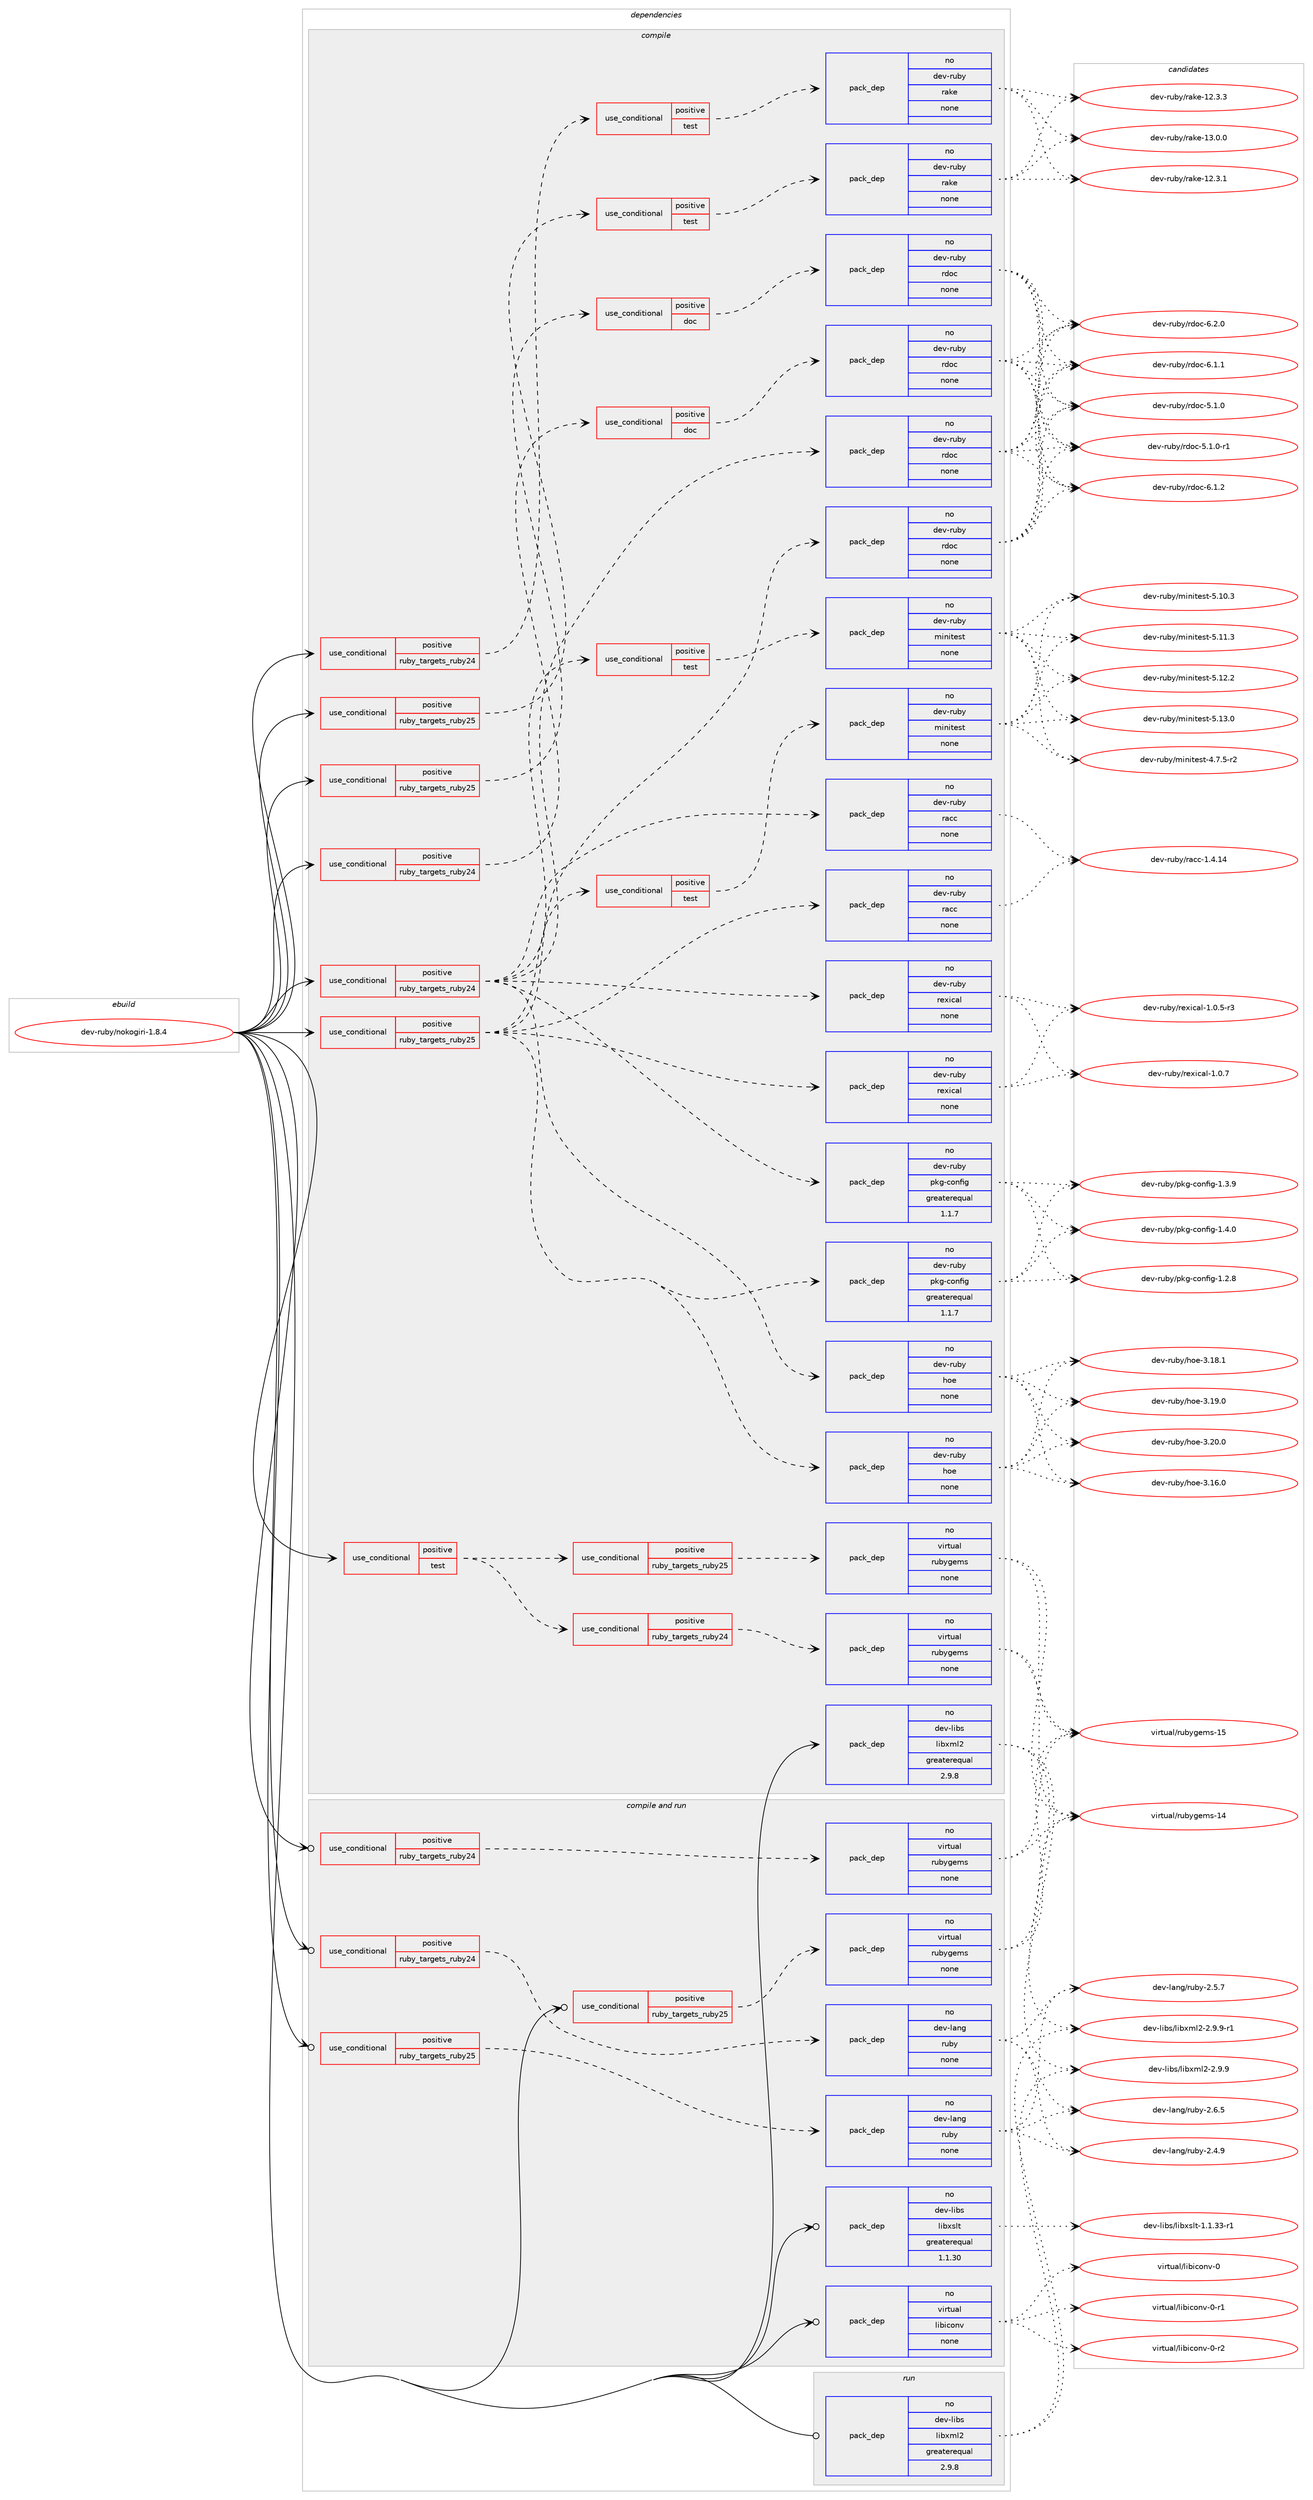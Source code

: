 digraph prolog {

# *************
# Graph options
# *************

newrank=true;
concentrate=true;
compound=true;
graph [rankdir=LR,fontname=Helvetica,fontsize=10,ranksep=1.5];#, ranksep=2.5, nodesep=0.2];
edge  [arrowhead=vee];
node  [fontname=Helvetica,fontsize=10];

# **********
# The ebuild
# **********

subgraph cluster_leftcol {
color=gray;
rank=same;
label=<<i>ebuild</i>>;
id [label="dev-ruby/nokogiri-1.8.4", color=red, width=4, href="../dev-ruby/nokogiri-1.8.4.svg"];
}

# ****************
# The dependencies
# ****************

subgraph cluster_midcol {
color=gray;
label=<<i>dependencies</i>>;
subgraph cluster_compile {
fillcolor="#eeeeee";
style=filled;
label=<<i>compile</i>>;
subgraph cond169351 {
dependency698544 [label=<<TABLE BORDER="0" CELLBORDER="1" CELLSPACING="0" CELLPADDING="4"><TR><TD ROWSPAN="3" CELLPADDING="10">use_conditional</TD></TR><TR><TD>positive</TD></TR><TR><TD>ruby_targets_ruby24</TD></TR></TABLE>>, shape=none, color=red];
subgraph cond169352 {
dependency698545 [label=<<TABLE BORDER="0" CELLBORDER="1" CELLSPACING="0" CELLPADDING="4"><TR><TD ROWSPAN="3" CELLPADDING="10">use_conditional</TD></TR><TR><TD>positive</TD></TR><TR><TD>doc</TD></TR></TABLE>>, shape=none, color=red];
subgraph pack517172 {
dependency698546 [label=<<TABLE BORDER="0" CELLBORDER="1" CELLSPACING="0" CELLPADDING="4" WIDTH="220"><TR><TD ROWSPAN="6" CELLPADDING="30">pack_dep</TD></TR><TR><TD WIDTH="110">no</TD></TR><TR><TD>dev-ruby</TD></TR><TR><TD>rdoc</TD></TR><TR><TD>none</TD></TR><TR><TD></TD></TR></TABLE>>, shape=none, color=blue];
}
dependency698545:e -> dependency698546:w [weight=20,style="dashed",arrowhead="vee"];
}
dependency698544:e -> dependency698545:w [weight=20,style="dashed",arrowhead="vee"];
}
id:e -> dependency698544:w [weight=20,style="solid",arrowhead="vee"];
subgraph cond169353 {
dependency698547 [label=<<TABLE BORDER="0" CELLBORDER="1" CELLSPACING="0" CELLPADDING="4"><TR><TD ROWSPAN="3" CELLPADDING="10">use_conditional</TD></TR><TR><TD>positive</TD></TR><TR><TD>ruby_targets_ruby24</TD></TR></TABLE>>, shape=none, color=red];
subgraph cond169354 {
dependency698548 [label=<<TABLE BORDER="0" CELLBORDER="1" CELLSPACING="0" CELLPADDING="4"><TR><TD ROWSPAN="3" CELLPADDING="10">use_conditional</TD></TR><TR><TD>positive</TD></TR><TR><TD>test</TD></TR></TABLE>>, shape=none, color=red];
subgraph pack517173 {
dependency698549 [label=<<TABLE BORDER="0" CELLBORDER="1" CELLSPACING="0" CELLPADDING="4" WIDTH="220"><TR><TD ROWSPAN="6" CELLPADDING="30">pack_dep</TD></TR><TR><TD WIDTH="110">no</TD></TR><TR><TD>dev-ruby</TD></TR><TR><TD>rake</TD></TR><TR><TD>none</TD></TR><TR><TD></TD></TR></TABLE>>, shape=none, color=blue];
}
dependency698548:e -> dependency698549:w [weight=20,style="dashed",arrowhead="vee"];
}
dependency698547:e -> dependency698548:w [weight=20,style="dashed",arrowhead="vee"];
}
id:e -> dependency698547:w [weight=20,style="solid",arrowhead="vee"];
subgraph cond169355 {
dependency698550 [label=<<TABLE BORDER="0" CELLBORDER="1" CELLSPACING="0" CELLPADDING="4"><TR><TD ROWSPAN="3" CELLPADDING="10">use_conditional</TD></TR><TR><TD>positive</TD></TR><TR><TD>ruby_targets_ruby24</TD></TR></TABLE>>, shape=none, color=red];
subgraph pack517174 {
dependency698551 [label=<<TABLE BORDER="0" CELLBORDER="1" CELLSPACING="0" CELLPADDING="4" WIDTH="220"><TR><TD ROWSPAN="6" CELLPADDING="30">pack_dep</TD></TR><TR><TD WIDTH="110">no</TD></TR><TR><TD>dev-ruby</TD></TR><TR><TD>hoe</TD></TR><TR><TD>none</TD></TR><TR><TD></TD></TR></TABLE>>, shape=none, color=blue];
}
dependency698550:e -> dependency698551:w [weight=20,style="dashed",arrowhead="vee"];
subgraph pack517175 {
dependency698552 [label=<<TABLE BORDER="0" CELLBORDER="1" CELLSPACING="0" CELLPADDING="4" WIDTH="220"><TR><TD ROWSPAN="6" CELLPADDING="30">pack_dep</TD></TR><TR><TD WIDTH="110">no</TD></TR><TR><TD>dev-ruby</TD></TR><TR><TD>pkg-config</TD></TR><TR><TD>greaterequal</TD></TR><TR><TD>1.1.7</TD></TR></TABLE>>, shape=none, color=blue];
}
dependency698550:e -> dependency698552:w [weight=20,style="dashed",arrowhead="vee"];
subgraph pack517176 {
dependency698553 [label=<<TABLE BORDER="0" CELLBORDER="1" CELLSPACING="0" CELLPADDING="4" WIDTH="220"><TR><TD ROWSPAN="6" CELLPADDING="30">pack_dep</TD></TR><TR><TD WIDTH="110">no</TD></TR><TR><TD>dev-ruby</TD></TR><TR><TD>rexical</TD></TR><TR><TD>none</TD></TR><TR><TD></TD></TR></TABLE>>, shape=none, color=blue];
}
dependency698550:e -> dependency698553:w [weight=20,style="dashed",arrowhead="vee"];
subgraph pack517177 {
dependency698554 [label=<<TABLE BORDER="0" CELLBORDER="1" CELLSPACING="0" CELLPADDING="4" WIDTH="220"><TR><TD ROWSPAN="6" CELLPADDING="30">pack_dep</TD></TR><TR><TD WIDTH="110">no</TD></TR><TR><TD>dev-ruby</TD></TR><TR><TD>rdoc</TD></TR><TR><TD>none</TD></TR><TR><TD></TD></TR></TABLE>>, shape=none, color=blue];
}
dependency698550:e -> dependency698554:w [weight=20,style="dashed",arrowhead="vee"];
subgraph pack517178 {
dependency698555 [label=<<TABLE BORDER="0" CELLBORDER="1" CELLSPACING="0" CELLPADDING="4" WIDTH="220"><TR><TD ROWSPAN="6" CELLPADDING="30">pack_dep</TD></TR><TR><TD WIDTH="110">no</TD></TR><TR><TD>dev-ruby</TD></TR><TR><TD>racc</TD></TR><TR><TD>none</TD></TR><TR><TD></TD></TR></TABLE>>, shape=none, color=blue];
}
dependency698550:e -> dependency698555:w [weight=20,style="dashed",arrowhead="vee"];
subgraph cond169356 {
dependency698556 [label=<<TABLE BORDER="0" CELLBORDER="1" CELLSPACING="0" CELLPADDING="4"><TR><TD ROWSPAN="3" CELLPADDING="10">use_conditional</TD></TR><TR><TD>positive</TD></TR><TR><TD>test</TD></TR></TABLE>>, shape=none, color=red];
subgraph pack517179 {
dependency698557 [label=<<TABLE BORDER="0" CELLBORDER="1" CELLSPACING="0" CELLPADDING="4" WIDTH="220"><TR><TD ROWSPAN="6" CELLPADDING="30">pack_dep</TD></TR><TR><TD WIDTH="110">no</TD></TR><TR><TD>dev-ruby</TD></TR><TR><TD>minitest</TD></TR><TR><TD>none</TD></TR><TR><TD></TD></TR></TABLE>>, shape=none, color=blue];
}
dependency698556:e -> dependency698557:w [weight=20,style="dashed",arrowhead="vee"];
}
dependency698550:e -> dependency698556:w [weight=20,style="dashed",arrowhead="vee"];
}
id:e -> dependency698550:w [weight=20,style="solid",arrowhead="vee"];
subgraph cond169357 {
dependency698558 [label=<<TABLE BORDER="0" CELLBORDER="1" CELLSPACING="0" CELLPADDING="4"><TR><TD ROWSPAN="3" CELLPADDING="10">use_conditional</TD></TR><TR><TD>positive</TD></TR><TR><TD>ruby_targets_ruby25</TD></TR></TABLE>>, shape=none, color=red];
subgraph cond169358 {
dependency698559 [label=<<TABLE BORDER="0" CELLBORDER="1" CELLSPACING="0" CELLPADDING="4"><TR><TD ROWSPAN="3" CELLPADDING="10">use_conditional</TD></TR><TR><TD>positive</TD></TR><TR><TD>doc</TD></TR></TABLE>>, shape=none, color=red];
subgraph pack517180 {
dependency698560 [label=<<TABLE BORDER="0" CELLBORDER="1" CELLSPACING="0" CELLPADDING="4" WIDTH="220"><TR><TD ROWSPAN="6" CELLPADDING="30">pack_dep</TD></TR><TR><TD WIDTH="110">no</TD></TR><TR><TD>dev-ruby</TD></TR><TR><TD>rdoc</TD></TR><TR><TD>none</TD></TR><TR><TD></TD></TR></TABLE>>, shape=none, color=blue];
}
dependency698559:e -> dependency698560:w [weight=20,style="dashed",arrowhead="vee"];
}
dependency698558:e -> dependency698559:w [weight=20,style="dashed",arrowhead="vee"];
}
id:e -> dependency698558:w [weight=20,style="solid",arrowhead="vee"];
subgraph cond169359 {
dependency698561 [label=<<TABLE BORDER="0" CELLBORDER="1" CELLSPACING="0" CELLPADDING="4"><TR><TD ROWSPAN="3" CELLPADDING="10">use_conditional</TD></TR><TR><TD>positive</TD></TR><TR><TD>ruby_targets_ruby25</TD></TR></TABLE>>, shape=none, color=red];
subgraph cond169360 {
dependency698562 [label=<<TABLE BORDER="0" CELLBORDER="1" CELLSPACING="0" CELLPADDING="4"><TR><TD ROWSPAN="3" CELLPADDING="10">use_conditional</TD></TR><TR><TD>positive</TD></TR><TR><TD>test</TD></TR></TABLE>>, shape=none, color=red];
subgraph pack517181 {
dependency698563 [label=<<TABLE BORDER="0" CELLBORDER="1" CELLSPACING="0" CELLPADDING="4" WIDTH="220"><TR><TD ROWSPAN="6" CELLPADDING="30">pack_dep</TD></TR><TR><TD WIDTH="110">no</TD></TR><TR><TD>dev-ruby</TD></TR><TR><TD>rake</TD></TR><TR><TD>none</TD></TR><TR><TD></TD></TR></TABLE>>, shape=none, color=blue];
}
dependency698562:e -> dependency698563:w [weight=20,style="dashed",arrowhead="vee"];
}
dependency698561:e -> dependency698562:w [weight=20,style="dashed",arrowhead="vee"];
}
id:e -> dependency698561:w [weight=20,style="solid",arrowhead="vee"];
subgraph cond169361 {
dependency698564 [label=<<TABLE BORDER="0" CELLBORDER="1" CELLSPACING="0" CELLPADDING="4"><TR><TD ROWSPAN="3" CELLPADDING="10">use_conditional</TD></TR><TR><TD>positive</TD></TR><TR><TD>ruby_targets_ruby25</TD></TR></TABLE>>, shape=none, color=red];
subgraph pack517182 {
dependency698565 [label=<<TABLE BORDER="0" CELLBORDER="1" CELLSPACING="0" CELLPADDING="4" WIDTH="220"><TR><TD ROWSPAN="6" CELLPADDING="30">pack_dep</TD></TR><TR><TD WIDTH="110">no</TD></TR><TR><TD>dev-ruby</TD></TR><TR><TD>hoe</TD></TR><TR><TD>none</TD></TR><TR><TD></TD></TR></TABLE>>, shape=none, color=blue];
}
dependency698564:e -> dependency698565:w [weight=20,style="dashed",arrowhead="vee"];
subgraph pack517183 {
dependency698566 [label=<<TABLE BORDER="0" CELLBORDER="1" CELLSPACING="0" CELLPADDING="4" WIDTH="220"><TR><TD ROWSPAN="6" CELLPADDING="30">pack_dep</TD></TR><TR><TD WIDTH="110">no</TD></TR><TR><TD>dev-ruby</TD></TR><TR><TD>pkg-config</TD></TR><TR><TD>greaterequal</TD></TR><TR><TD>1.1.7</TD></TR></TABLE>>, shape=none, color=blue];
}
dependency698564:e -> dependency698566:w [weight=20,style="dashed",arrowhead="vee"];
subgraph pack517184 {
dependency698567 [label=<<TABLE BORDER="0" CELLBORDER="1" CELLSPACING="0" CELLPADDING="4" WIDTH="220"><TR><TD ROWSPAN="6" CELLPADDING="30">pack_dep</TD></TR><TR><TD WIDTH="110">no</TD></TR><TR><TD>dev-ruby</TD></TR><TR><TD>rexical</TD></TR><TR><TD>none</TD></TR><TR><TD></TD></TR></TABLE>>, shape=none, color=blue];
}
dependency698564:e -> dependency698567:w [weight=20,style="dashed",arrowhead="vee"];
subgraph pack517185 {
dependency698568 [label=<<TABLE BORDER="0" CELLBORDER="1" CELLSPACING="0" CELLPADDING="4" WIDTH="220"><TR><TD ROWSPAN="6" CELLPADDING="30">pack_dep</TD></TR><TR><TD WIDTH="110">no</TD></TR><TR><TD>dev-ruby</TD></TR><TR><TD>rdoc</TD></TR><TR><TD>none</TD></TR><TR><TD></TD></TR></TABLE>>, shape=none, color=blue];
}
dependency698564:e -> dependency698568:w [weight=20,style="dashed",arrowhead="vee"];
subgraph pack517186 {
dependency698569 [label=<<TABLE BORDER="0" CELLBORDER="1" CELLSPACING="0" CELLPADDING="4" WIDTH="220"><TR><TD ROWSPAN="6" CELLPADDING="30">pack_dep</TD></TR><TR><TD WIDTH="110">no</TD></TR><TR><TD>dev-ruby</TD></TR><TR><TD>racc</TD></TR><TR><TD>none</TD></TR><TR><TD></TD></TR></TABLE>>, shape=none, color=blue];
}
dependency698564:e -> dependency698569:w [weight=20,style="dashed",arrowhead="vee"];
subgraph cond169362 {
dependency698570 [label=<<TABLE BORDER="0" CELLBORDER="1" CELLSPACING="0" CELLPADDING="4"><TR><TD ROWSPAN="3" CELLPADDING="10">use_conditional</TD></TR><TR><TD>positive</TD></TR><TR><TD>test</TD></TR></TABLE>>, shape=none, color=red];
subgraph pack517187 {
dependency698571 [label=<<TABLE BORDER="0" CELLBORDER="1" CELLSPACING="0" CELLPADDING="4" WIDTH="220"><TR><TD ROWSPAN="6" CELLPADDING="30">pack_dep</TD></TR><TR><TD WIDTH="110">no</TD></TR><TR><TD>dev-ruby</TD></TR><TR><TD>minitest</TD></TR><TR><TD>none</TD></TR><TR><TD></TD></TR></TABLE>>, shape=none, color=blue];
}
dependency698570:e -> dependency698571:w [weight=20,style="dashed",arrowhead="vee"];
}
dependency698564:e -> dependency698570:w [weight=20,style="dashed",arrowhead="vee"];
}
id:e -> dependency698564:w [weight=20,style="solid",arrowhead="vee"];
subgraph cond169363 {
dependency698572 [label=<<TABLE BORDER="0" CELLBORDER="1" CELLSPACING="0" CELLPADDING="4"><TR><TD ROWSPAN="3" CELLPADDING="10">use_conditional</TD></TR><TR><TD>positive</TD></TR><TR><TD>test</TD></TR></TABLE>>, shape=none, color=red];
subgraph cond169364 {
dependency698573 [label=<<TABLE BORDER="0" CELLBORDER="1" CELLSPACING="0" CELLPADDING="4"><TR><TD ROWSPAN="3" CELLPADDING="10">use_conditional</TD></TR><TR><TD>positive</TD></TR><TR><TD>ruby_targets_ruby24</TD></TR></TABLE>>, shape=none, color=red];
subgraph pack517188 {
dependency698574 [label=<<TABLE BORDER="0" CELLBORDER="1" CELLSPACING="0" CELLPADDING="4" WIDTH="220"><TR><TD ROWSPAN="6" CELLPADDING="30">pack_dep</TD></TR><TR><TD WIDTH="110">no</TD></TR><TR><TD>virtual</TD></TR><TR><TD>rubygems</TD></TR><TR><TD>none</TD></TR><TR><TD></TD></TR></TABLE>>, shape=none, color=blue];
}
dependency698573:e -> dependency698574:w [weight=20,style="dashed",arrowhead="vee"];
}
dependency698572:e -> dependency698573:w [weight=20,style="dashed",arrowhead="vee"];
subgraph cond169365 {
dependency698575 [label=<<TABLE BORDER="0" CELLBORDER="1" CELLSPACING="0" CELLPADDING="4"><TR><TD ROWSPAN="3" CELLPADDING="10">use_conditional</TD></TR><TR><TD>positive</TD></TR><TR><TD>ruby_targets_ruby25</TD></TR></TABLE>>, shape=none, color=red];
subgraph pack517189 {
dependency698576 [label=<<TABLE BORDER="0" CELLBORDER="1" CELLSPACING="0" CELLPADDING="4" WIDTH="220"><TR><TD ROWSPAN="6" CELLPADDING="30">pack_dep</TD></TR><TR><TD WIDTH="110">no</TD></TR><TR><TD>virtual</TD></TR><TR><TD>rubygems</TD></TR><TR><TD>none</TD></TR><TR><TD></TD></TR></TABLE>>, shape=none, color=blue];
}
dependency698575:e -> dependency698576:w [weight=20,style="dashed",arrowhead="vee"];
}
dependency698572:e -> dependency698575:w [weight=20,style="dashed",arrowhead="vee"];
}
id:e -> dependency698572:w [weight=20,style="solid",arrowhead="vee"];
subgraph pack517190 {
dependency698577 [label=<<TABLE BORDER="0" CELLBORDER="1" CELLSPACING="0" CELLPADDING="4" WIDTH="220"><TR><TD ROWSPAN="6" CELLPADDING="30">pack_dep</TD></TR><TR><TD WIDTH="110">no</TD></TR><TR><TD>dev-libs</TD></TR><TR><TD>libxml2</TD></TR><TR><TD>greaterequal</TD></TR><TR><TD>2.9.8</TD></TR></TABLE>>, shape=none, color=blue];
}
id:e -> dependency698577:w [weight=20,style="solid",arrowhead="vee"];
}
subgraph cluster_compileandrun {
fillcolor="#eeeeee";
style=filled;
label=<<i>compile and run</i>>;
subgraph cond169366 {
dependency698578 [label=<<TABLE BORDER="0" CELLBORDER="1" CELLSPACING="0" CELLPADDING="4"><TR><TD ROWSPAN="3" CELLPADDING="10">use_conditional</TD></TR><TR><TD>positive</TD></TR><TR><TD>ruby_targets_ruby24</TD></TR></TABLE>>, shape=none, color=red];
subgraph pack517191 {
dependency698579 [label=<<TABLE BORDER="0" CELLBORDER="1" CELLSPACING="0" CELLPADDING="4" WIDTH="220"><TR><TD ROWSPAN="6" CELLPADDING="30">pack_dep</TD></TR><TR><TD WIDTH="110">no</TD></TR><TR><TD>dev-lang</TD></TR><TR><TD>ruby</TD></TR><TR><TD>none</TD></TR><TR><TD></TD></TR></TABLE>>, shape=none, color=blue];
}
dependency698578:e -> dependency698579:w [weight=20,style="dashed",arrowhead="vee"];
}
id:e -> dependency698578:w [weight=20,style="solid",arrowhead="odotvee"];
subgraph cond169367 {
dependency698580 [label=<<TABLE BORDER="0" CELLBORDER="1" CELLSPACING="0" CELLPADDING="4"><TR><TD ROWSPAN="3" CELLPADDING="10">use_conditional</TD></TR><TR><TD>positive</TD></TR><TR><TD>ruby_targets_ruby24</TD></TR></TABLE>>, shape=none, color=red];
subgraph pack517192 {
dependency698581 [label=<<TABLE BORDER="0" CELLBORDER="1" CELLSPACING="0" CELLPADDING="4" WIDTH="220"><TR><TD ROWSPAN="6" CELLPADDING="30">pack_dep</TD></TR><TR><TD WIDTH="110">no</TD></TR><TR><TD>virtual</TD></TR><TR><TD>rubygems</TD></TR><TR><TD>none</TD></TR><TR><TD></TD></TR></TABLE>>, shape=none, color=blue];
}
dependency698580:e -> dependency698581:w [weight=20,style="dashed",arrowhead="vee"];
}
id:e -> dependency698580:w [weight=20,style="solid",arrowhead="odotvee"];
subgraph cond169368 {
dependency698582 [label=<<TABLE BORDER="0" CELLBORDER="1" CELLSPACING="0" CELLPADDING="4"><TR><TD ROWSPAN="3" CELLPADDING="10">use_conditional</TD></TR><TR><TD>positive</TD></TR><TR><TD>ruby_targets_ruby25</TD></TR></TABLE>>, shape=none, color=red];
subgraph pack517193 {
dependency698583 [label=<<TABLE BORDER="0" CELLBORDER="1" CELLSPACING="0" CELLPADDING="4" WIDTH="220"><TR><TD ROWSPAN="6" CELLPADDING="30">pack_dep</TD></TR><TR><TD WIDTH="110">no</TD></TR><TR><TD>dev-lang</TD></TR><TR><TD>ruby</TD></TR><TR><TD>none</TD></TR><TR><TD></TD></TR></TABLE>>, shape=none, color=blue];
}
dependency698582:e -> dependency698583:w [weight=20,style="dashed",arrowhead="vee"];
}
id:e -> dependency698582:w [weight=20,style="solid",arrowhead="odotvee"];
subgraph cond169369 {
dependency698584 [label=<<TABLE BORDER="0" CELLBORDER="1" CELLSPACING="0" CELLPADDING="4"><TR><TD ROWSPAN="3" CELLPADDING="10">use_conditional</TD></TR><TR><TD>positive</TD></TR><TR><TD>ruby_targets_ruby25</TD></TR></TABLE>>, shape=none, color=red];
subgraph pack517194 {
dependency698585 [label=<<TABLE BORDER="0" CELLBORDER="1" CELLSPACING="0" CELLPADDING="4" WIDTH="220"><TR><TD ROWSPAN="6" CELLPADDING="30">pack_dep</TD></TR><TR><TD WIDTH="110">no</TD></TR><TR><TD>virtual</TD></TR><TR><TD>rubygems</TD></TR><TR><TD>none</TD></TR><TR><TD></TD></TR></TABLE>>, shape=none, color=blue];
}
dependency698584:e -> dependency698585:w [weight=20,style="dashed",arrowhead="vee"];
}
id:e -> dependency698584:w [weight=20,style="solid",arrowhead="odotvee"];
subgraph pack517195 {
dependency698586 [label=<<TABLE BORDER="0" CELLBORDER="1" CELLSPACING="0" CELLPADDING="4" WIDTH="220"><TR><TD ROWSPAN="6" CELLPADDING="30">pack_dep</TD></TR><TR><TD WIDTH="110">no</TD></TR><TR><TD>dev-libs</TD></TR><TR><TD>libxslt</TD></TR><TR><TD>greaterequal</TD></TR><TR><TD>1.1.30</TD></TR></TABLE>>, shape=none, color=blue];
}
id:e -> dependency698586:w [weight=20,style="solid",arrowhead="odotvee"];
subgraph pack517196 {
dependency698587 [label=<<TABLE BORDER="0" CELLBORDER="1" CELLSPACING="0" CELLPADDING="4" WIDTH="220"><TR><TD ROWSPAN="6" CELLPADDING="30">pack_dep</TD></TR><TR><TD WIDTH="110">no</TD></TR><TR><TD>virtual</TD></TR><TR><TD>libiconv</TD></TR><TR><TD>none</TD></TR><TR><TD></TD></TR></TABLE>>, shape=none, color=blue];
}
id:e -> dependency698587:w [weight=20,style="solid",arrowhead="odotvee"];
}
subgraph cluster_run {
fillcolor="#eeeeee";
style=filled;
label=<<i>run</i>>;
subgraph pack517197 {
dependency698588 [label=<<TABLE BORDER="0" CELLBORDER="1" CELLSPACING="0" CELLPADDING="4" WIDTH="220"><TR><TD ROWSPAN="6" CELLPADDING="30">pack_dep</TD></TR><TR><TD WIDTH="110">no</TD></TR><TR><TD>dev-libs</TD></TR><TR><TD>libxml2</TD></TR><TR><TD>greaterequal</TD></TR><TR><TD>2.9.8</TD></TR></TABLE>>, shape=none, color=blue];
}
id:e -> dependency698588:w [weight=20,style="solid",arrowhead="odot"];
}
}

# **************
# The candidates
# **************

subgraph cluster_choices {
rank=same;
color=gray;
label=<<i>candidates</i>>;

subgraph choice517172 {
color=black;
nodesep=1;
choice10010111845114117981214711410011199455346494648 [label="dev-ruby/rdoc-5.1.0", color=red, width=4,href="../dev-ruby/rdoc-5.1.0.svg"];
choice100101118451141179812147114100111994553464946484511449 [label="dev-ruby/rdoc-5.1.0-r1", color=red, width=4,href="../dev-ruby/rdoc-5.1.0-r1.svg"];
choice10010111845114117981214711410011199455446494649 [label="dev-ruby/rdoc-6.1.1", color=red, width=4,href="../dev-ruby/rdoc-6.1.1.svg"];
choice10010111845114117981214711410011199455446494650 [label="dev-ruby/rdoc-6.1.2", color=red, width=4,href="../dev-ruby/rdoc-6.1.2.svg"];
choice10010111845114117981214711410011199455446504648 [label="dev-ruby/rdoc-6.2.0", color=red, width=4,href="../dev-ruby/rdoc-6.2.0.svg"];
dependency698546:e -> choice10010111845114117981214711410011199455346494648:w [style=dotted,weight="100"];
dependency698546:e -> choice100101118451141179812147114100111994553464946484511449:w [style=dotted,weight="100"];
dependency698546:e -> choice10010111845114117981214711410011199455446494649:w [style=dotted,weight="100"];
dependency698546:e -> choice10010111845114117981214711410011199455446494650:w [style=dotted,weight="100"];
dependency698546:e -> choice10010111845114117981214711410011199455446504648:w [style=dotted,weight="100"];
}
subgraph choice517173 {
color=black;
nodesep=1;
choice1001011184511411798121471149710710145495046514649 [label="dev-ruby/rake-12.3.1", color=red, width=4,href="../dev-ruby/rake-12.3.1.svg"];
choice1001011184511411798121471149710710145495046514651 [label="dev-ruby/rake-12.3.3", color=red, width=4,href="../dev-ruby/rake-12.3.3.svg"];
choice1001011184511411798121471149710710145495146484648 [label="dev-ruby/rake-13.0.0", color=red, width=4,href="../dev-ruby/rake-13.0.0.svg"];
dependency698549:e -> choice1001011184511411798121471149710710145495046514649:w [style=dotted,weight="100"];
dependency698549:e -> choice1001011184511411798121471149710710145495046514651:w [style=dotted,weight="100"];
dependency698549:e -> choice1001011184511411798121471149710710145495146484648:w [style=dotted,weight="100"];
}
subgraph choice517174 {
color=black;
nodesep=1;
choice10010111845114117981214710411110145514649544648 [label="dev-ruby/hoe-3.16.0", color=red, width=4,href="../dev-ruby/hoe-3.16.0.svg"];
choice10010111845114117981214710411110145514649564649 [label="dev-ruby/hoe-3.18.1", color=red, width=4,href="../dev-ruby/hoe-3.18.1.svg"];
choice10010111845114117981214710411110145514649574648 [label="dev-ruby/hoe-3.19.0", color=red, width=4,href="../dev-ruby/hoe-3.19.0.svg"];
choice10010111845114117981214710411110145514650484648 [label="dev-ruby/hoe-3.20.0", color=red, width=4,href="../dev-ruby/hoe-3.20.0.svg"];
dependency698551:e -> choice10010111845114117981214710411110145514649544648:w [style=dotted,weight="100"];
dependency698551:e -> choice10010111845114117981214710411110145514649564649:w [style=dotted,weight="100"];
dependency698551:e -> choice10010111845114117981214710411110145514649574648:w [style=dotted,weight="100"];
dependency698551:e -> choice10010111845114117981214710411110145514650484648:w [style=dotted,weight="100"];
}
subgraph choice517175 {
color=black;
nodesep=1;
choice1001011184511411798121471121071034599111110102105103454946504656 [label="dev-ruby/pkg-config-1.2.8", color=red, width=4,href="../dev-ruby/pkg-config-1.2.8.svg"];
choice1001011184511411798121471121071034599111110102105103454946514657 [label="dev-ruby/pkg-config-1.3.9", color=red, width=4,href="../dev-ruby/pkg-config-1.3.9.svg"];
choice1001011184511411798121471121071034599111110102105103454946524648 [label="dev-ruby/pkg-config-1.4.0", color=red, width=4,href="../dev-ruby/pkg-config-1.4.0.svg"];
dependency698552:e -> choice1001011184511411798121471121071034599111110102105103454946504656:w [style=dotted,weight="100"];
dependency698552:e -> choice1001011184511411798121471121071034599111110102105103454946514657:w [style=dotted,weight="100"];
dependency698552:e -> choice1001011184511411798121471121071034599111110102105103454946524648:w [style=dotted,weight="100"];
}
subgraph choice517176 {
color=black;
nodesep=1;
choice10010111845114117981214711410112010599971084549464846534511451 [label="dev-ruby/rexical-1.0.5-r3", color=red, width=4,href="../dev-ruby/rexical-1.0.5-r3.svg"];
choice1001011184511411798121471141011201059997108454946484655 [label="dev-ruby/rexical-1.0.7", color=red, width=4,href="../dev-ruby/rexical-1.0.7.svg"];
dependency698553:e -> choice10010111845114117981214711410112010599971084549464846534511451:w [style=dotted,weight="100"];
dependency698553:e -> choice1001011184511411798121471141011201059997108454946484655:w [style=dotted,weight="100"];
}
subgraph choice517177 {
color=black;
nodesep=1;
choice10010111845114117981214711410011199455346494648 [label="dev-ruby/rdoc-5.1.0", color=red, width=4,href="../dev-ruby/rdoc-5.1.0.svg"];
choice100101118451141179812147114100111994553464946484511449 [label="dev-ruby/rdoc-5.1.0-r1", color=red, width=4,href="../dev-ruby/rdoc-5.1.0-r1.svg"];
choice10010111845114117981214711410011199455446494649 [label="dev-ruby/rdoc-6.1.1", color=red, width=4,href="../dev-ruby/rdoc-6.1.1.svg"];
choice10010111845114117981214711410011199455446494650 [label="dev-ruby/rdoc-6.1.2", color=red, width=4,href="../dev-ruby/rdoc-6.1.2.svg"];
choice10010111845114117981214711410011199455446504648 [label="dev-ruby/rdoc-6.2.0", color=red, width=4,href="../dev-ruby/rdoc-6.2.0.svg"];
dependency698554:e -> choice10010111845114117981214711410011199455346494648:w [style=dotted,weight="100"];
dependency698554:e -> choice100101118451141179812147114100111994553464946484511449:w [style=dotted,weight="100"];
dependency698554:e -> choice10010111845114117981214711410011199455446494649:w [style=dotted,weight="100"];
dependency698554:e -> choice10010111845114117981214711410011199455446494650:w [style=dotted,weight="100"];
dependency698554:e -> choice10010111845114117981214711410011199455446504648:w [style=dotted,weight="100"];
}
subgraph choice517178 {
color=black;
nodesep=1;
choice10010111845114117981214711497999945494652464952 [label="dev-ruby/racc-1.4.14", color=red, width=4,href="../dev-ruby/racc-1.4.14.svg"];
dependency698555:e -> choice10010111845114117981214711497999945494652464952:w [style=dotted,weight="100"];
}
subgraph choice517179 {
color=black;
nodesep=1;
choice1001011184511411798121471091051101051161011151164552465546534511450 [label="dev-ruby/minitest-4.7.5-r2", color=red, width=4,href="../dev-ruby/minitest-4.7.5-r2.svg"];
choice10010111845114117981214710910511010511610111511645534649484651 [label="dev-ruby/minitest-5.10.3", color=red, width=4,href="../dev-ruby/minitest-5.10.3.svg"];
choice10010111845114117981214710910511010511610111511645534649494651 [label="dev-ruby/minitest-5.11.3", color=red, width=4,href="../dev-ruby/minitest-5.11.3.svg"];
choice10010111845114117981214710910511010511610111511645534649504650 [label="dev-ruby/minitest-5.12.2", color=red, width=4,href="../dev-ruby/minitest-5.12.2.svg"];
choice10010111845114117981214710910511010511610111511645534649514648 [label="dev-ruby/minitest-5.13.0", color=red, width=4,href="../dev-ruby/minitest-5.13.0.svg"];
dependency698557:e -> choice1001011184511411798121471091051101051161011151164552465546534511450:w [style=dotted,weight="100"];
dependency698557:e -> choice10010111845114117981214710910511010511610111511645534649484651:w [style=dotted,weight="100"];
dependency698557:e -> choice10010111845114117981214710910511010511610111511645534649494651:w [style=dotted,weight="100"];
dependency698557:e -> choice10010111845114117981214710910511010511610111511645534649504650:w [style=dotted,weight="100"];
dependency698557:e -> choice10010111845114117981214710910511010511610111511645534649514648:w [style=dotted,weight="100"];
}
subgraph choice517180 {
color=black;
nodesep=1;
choice10010111845114117981214711410011199455346494648 [label="dev-ruby/rdoc-5.1.0", color=red, width=4,href="../dev-ruby/rdoc-5.1.0.svg"];
choice100101118451141179812147114100111994553464946484511449 [label="dev-ruby/rdoc-5.1.0-r1", color=red, width=4,href="../dev-ruby/rdoc-5.1.0-r1.svg"];
choice10010111845114117981214711410011199455446494649 [label="dev-ruby/rdoc-6.1.1", color=red, width=4,href="../dev-ruby/rdoc-6.1.1.svg"];
choice10010111845114117981214711410011199455446494650 [label="dev-ruby/rdoc-6.1.2", color=red, width=4,href="../dev-ruby/rdoc-6.1.2.svg"];
choice10010111845114117981214711410011199455446504648 [label="dev-ruby/rdoc-6.2.0", color=red, width=4,href="../dev-ruby/rdoc-6.2.0.svg"];
dependency698560:e -> choice10010111845114117981214711410011199455346494648:w [style=dotted,weight="100"];
dependency698560:e -> choice100101118451141179812147114100111994553464946484511449:w [style=dotted,weight="100"];
dependency698560:e -> choice10010111845114117981214711410011199455446494649:w [style=dotted,weight="100"];
dependency698560:e -> choice10010111845114117981214711410011199455446494650:w [style=dotted,weight="100"];
dependency698560:e -> choice10010111845114117981214711410011199455446504648:w [style=dotted,weight="100"];
}
subgraph choice517181 {
color=black;
nodesep=1;
choice1001011184511411798121471149710710145495046514649 [label="dev-ruby/rake-12.3.1", color=red, width=4,href="../dev-ruby/rake-12.3.1.svg"];
choice1001011184511411798121471149710710145495046514651 [label="dev-ruby/rake-12.3.3", color=red, width=4,href="../dev-ruby/rake-12.3.3.svg"];
choice1001011184511411798121471149710710145495146484648 [label="dev-ruby/rake-13.0.0", color=red, width=4,href="../dev-ruby/rake-13.0.0.svg"];
dependency698563:e -> choice1001011184511411798121471149710710145495046514649:w [style=dotted,weight="100"];
dependency698563:e -> choice1001011184511411798121471149710710145495046514651:w [style=dotted,weight="100"];
dependency698563:e -> choice1001011184511411798121471149710710145495146484648:w [style=dotted,weight="100"];
}
subgraph choice517182 {
color=black;
nodesep=1;
choice10010111845114117981214710411110145514649544648 [label="dev-ruby/hoe-3.16.0", color=red, width=4,href="../dev-ruby/hoe-3.16.0.svg"];
choice10010111845114117981214710411110145514649564649 [label="dev-ruby/hoe-3.18.1", color=red, width=4,href="../dev-ruby/hoe-3.18.1.svg"];
choice10010111845114117981214710411110145514649574648 [label="dev-ruby/hoe-3.19.0", color=red, width=4,href="../dev-ruby/hoe-3.19.0.svg"];
choice10010111845114117981214710411110145514650484648 [label="dev-ruby/hoe-3.20.0", color=red, width=4,href="../dev-ruby/hoe-3.20.0.svg"];
dependency698565:e -> choice10010111845114117981214710411110145514649544648:w [style=dotted,weight="100"];
dependency698565:e -> choice10010111845114117981214710411110145514649564649:w [style=dotted,weight="100"];
dependency698565:e -> choice10010111845114117981214710411110145514649574648:w [style=dotted,weight="100"];
dependency698565:e -> choice10010111845114117981214710411110145514650484648:w [style=dotted,weight="100"];
}
subgraph choice517183 {
color=black;
nodesep=1;
choice1001011184511411798121471121071034599111110102105103454946504656 [label="dev-ruby/pkg-config-1.2.8", color=red, width=4,href="../dev-ruby/pkg-config-1.2.8.svg"];
choice1001011184511411798121471121071034599111110102105103454946514657 [label="dev-ruby/pkg-config-1.3.9", color=red, width=4,href="../dev-ruby/pkg-config-1.3.9.svg"];
choice1001011184511411798121471121071034599111110102105103454946524648 [label="dev-ruby/pkg-config-1.4.0", color=red, width=4,href="../dev-ruby/pkg-config-1.4.0.svg"];
dependency698566:e -> choice1001011184511411798121471121071034599111110102105103454946504656:w [style=dotted,weight="100"];
dependency698566:e -> choice1001011184511411798121471121071034599111110102105103454946514657:w [style=dotted,weight="100"];
dependency698566:e -> choice1001011184511411798121471121071034599111110102105103454946524648:w [style=dotted,weight="100"];
}
subgraph choice517184 {
color=black;
nodesep=1;
choice10010111845114117981214711410112010599971084549464846534511451 [label="dev-ruby/rexical-1.0.5-r3", color=red, width=4,href="../dev-ruby/rexical-1.0.5-r3.svg"];
choice1001011184511411798121471141011201059997108454946484655 [label="dev-ruby/rexical-1.0.7", color=red, width=4,href="../dev-ruby/rexical-1.0.7.svg"];
dependency698567:e -> choice10010111845114117981214711410112010599971084549464846534511451:w [style=dotted,weight="100"];
dependency698567:e -> choice1001011184511411798121471141011201059997108454946484655:w [style=dotted,weight="100"];
}
subgraph choice517185 {
color=black;
nodesep=1;
choice10010111845114117981214711410011199455346494648 [label="dev-ruby/rdoc-5.1.0", color=red, width=4,href="../dev-ruby/rdoc-5.1.0.svg"];
choice100101118451141179812147114100111994553464946484511449 [label="dev-ruby/rdoc-5.1.0-r1", color=red, width=4,href="../dev-ruby/rdoc-5.1.0-r1.svg"];
choice10010111845114117981214711410011199455446494649 [label="dev-ruby/rdoc-6.1.1", color=red, width=4,href="../dev-ruby/rdoc-6.1.1.svg"];
choice10010111845114117981214711410011199455446494650 [label="dev-ruby/rdoc-6.1.2", color=red, width=4,href="../dev-ruby/rdoc-6.1.2.svg"];
choice10010111845114117981214711410011199455446504648 [label="dev-ruby/rdoc-6.2.0", color=red, width=4,href="../dev-ruby/rdoc-6.2.0.svg"];
dependency698568:e -> choice10010111845114117981214711410011199455346494648:w [style=dotted,weight="100"];
dependency698568:e -> choice100101118451141179812147114100111994553464946484511449:w [style=dotted,weight="100"];
dependency698568:e -> choice10010111845114117981214711410011199455446494649:w [style=dotted,weight="100"];
dependency698568:e -> choice10010111845114117981214711410011199455446494650:w [style=dotted,weight="100"];
dependency698568:e -> choice10010111845114117981214711410011199455446504648:w [style=dotted,weight="100"];
}
subgraph choice517186 {
color=black;
nodesep=1;
choice10010111845114117981214711497999945494652464952 [label="dev-ruby/racc-1.4.14", color=red, width=4,href="../dev-ruby/racc-1.4.14.svg"];
dependency698569:e -> choice10010111845114117981214711497999945494652464952:w [style=dotted,weight="100"];
}
subgraph choice517187 {
color=black;
nodesep=1;
choice1001011184511411798121471091051101051161011151164552465546534511450 [label="dev-ruby/minitest-4.7.5-r2", color=red, width=4,href="../dev-ruby/minitest-4.7.5-r2.svg"];
choice10010111845114117981214710910511010511610111511645534649484651 [label="dev-ruby/minitest-5.10.3", color=red, width=4,href="../dev-ruby/minitest-5.10.3.svg"];
choice10010111845114117981214710910511010511610111511645534649494651 [label="dev-ruby/minitest-5.11.3", color=red, width=4,href="../dev-ruby/minitest-5.11.3.svg"];
choice10010111845114117981214710910511010511610111511645534649504650 [label="dev-ruby/minitest-5.12.2", color=red, width=4,href="../dev-ruby/minitest-5.12.2.svg"];
choice10010111845114117981214710910511010511610111511645534649514648 [label="dev-ruby/minitest-5.13.0", color=red, width=4,href="../dev-ruby/minitest-5.13.0.svg"];
dependency698571:e -> choice1001011184511411798121471091051101051161011151164552465546534511450:w [style=dotted,weight="100"];
dependency698571:e -> choice10010111845114117981214710910511010511610111511645534649484651:w [style=dotted,weight="100"];
dependency698571:e -> choice10010111845114117981214710910511010511610111511645534649494651:w [style=dotted,weight="100"];
dependency698571:e -> choice10010111845114117981214710910511010511610111511645534649504650:w [style=dotted,weight="100"];
dependency698571:e -> choice10010111845114117981214710910511010511610111511645534649514648:w [style=dotted,weight="100"];
}
subgraph choice517188 {
color=black;
nodesep=1;
choice118105114116117971084711411798121103101109115454952 [label="virtual/rubygems-14", color=red, width=4,href="../virtual/rubygems-14.svg"];
choice118105114116117971084711411798121103101109115454953 [label="virtual/rubygems-15", color=red, width=4,href="../virtual/rubygems-15.svg"];
dependency698574:e -> choice118105114116117971084711411798121103101109115454952:w [style=dotted,weight="100"];
dependency698574:e -> choice118105114116117971084711411798121103101109115454953:w [style=dotted,weight="100"];
}
subgraph choice517189 {
color=black;
nodesep=1;
choice118105114116117971084711411798121103101109115454952 [label="virtual/rubygems-14", color=red, width=4,href="../virtual/rubygems-14.svg"];
choice118105114116117971084711411798121103101109115454953 [label="virtual/rubygems-15", color=red, width=4,href="../virtual/rubygems-15.svg"];
dependency698576:e -> choice118105114116117971084711411798121103101109115454952:w [style=dotted,weight="100"];
dependency698576:e -> choice118105114116117971084711411798121103101109115454953:w [style=dotted,weight="100"];
}
subgraph choice517190 {
color=black;
nodesep=1;
choice1001011184510810598115471081059812010910850455046574657 [label="dev-libs/libxml2-2.9.9", color=red, width=4,href="../dev-libs/libxml2-2.9.9.svg"];
choice10010111845108105981154710810598120109108504550465746574511449 [label="dev-libs/libxml2-2.9.9-r1", color=red, width=4,href="../dev-libs/libxml2-2.9.9-r1.svg"];
dependency698577:e -> choice1001011184510810598115471081059812010910850455046574657:w [style=dotted,weight="100"];
dependency698577:e -> choice10010111845108105981154710810598120109108504550465746574511449:w [style=dotted,weight="100"];
}
subgraph choice517191 {
color=black;
nodesep=1;
choice10010111845108971101034711411798121455046524657 [label="dev-lang/ruby-2.4.9", color=red, width=4,href="../dev-lang/ruby-2.4.9.svg"];
choice10010111845108971101034711411798121455046534655 [label="dev-lang/ruby-2.5.7", color=red, width=4,href="../dev-lang/ruby-2.5.7.svg"];
choice10010111845108971101034711411798121455046544653 [label="dev-lang/ruby-2.6.5", color=red, width=4,href="../dev-lang/ruby-2.6.5.svg"];
dependency698579:e -> choice10010111845108971101034711411798121455046524657:w [style=dotted,weight="100"];
dependency698579:e -> choice10010111845108971101034711411798121455046534655:w [style=dotted,weight="100"];
dependency698579:e -> choice10010111845108971101034711411798121455046544653:w [style=dotted,weight="100"];
}
subgraph choice517192 {
color=black;
nodesep=1;
choice118105114116117971084711411798121103101109115454952 [label="virtual/rubygems-14", color=red, width=4,href="../virtual/rubygems-14.svg"];
choice118105114116117971084711411798121103101109115454953 [label="virtual/rubygems-15", color=red, width=4,href="../virtual/rubygems-15.svg"];
dependency698581:e -> choice118105114116117971084711411798121103101109115454952:w [style=dotted,weight="100"];
dependency698581:e -> choice118105114116117971084711411798121103101109115454953:w [style=dotted,weight="100"];
}
subgraph choice517193 {
color=black;
nodesep=1;
choice10010111845108971101034711411798121455046524657 [label="dev-lang/ruby-2.4.9", color=red, width=4,href="../dev-lang/ruby-2.4.9.svg"];
choice10010111845108971101034711411798121455046534655 [label="dev-lang/ruby-2.5.7", color=red, width=4,href="../dev-lang/ruby-2.5.7.svg"];
choice10010111845108971101034711411798121455046544653 [label="dev-lang/ruby-2.6.5", color=red, width=4,href="../dev-lang/ruby-2.6.5.svg"];
dependency698583:e -> choice10010111845108971101034711411798121455046524657:w [style=dotted,weight="100"];
dependency698583:e -> choice10010111845108971101034711411798121455046534655:w [style=dotted,weight="100"];
dependency698583:e -> choice10010111845108971101034711411798121455046544653:w [style=dotted,weight="100"];
}
subgraph choice517194 {
color=black;
nodesep=1;
choice118105114116117971084711411798121103101109115454952 [label="virtual/rubygems-14", color=red, width=4,href="../virtual/rubygems-14.svg"];
choice118105114116117971084711411798121103101109115454953 [label="virtual/rubygems-15", color=red, width=4,href="../virtual/rubygems-15.svg"];
dependency698585:e -> choice118105114116117971084711411798121103101109115454952:w [style=dotted,weight="100"];
dependency698585:e -> choice118105114116117971084711411798121103101109115454953:w [style=dotted,weight="100"];
}
subgraph choice517195 {
color=black;
nodesep=1;
choice10010111845108105981154710810598120115108116454946494651514511449 [label="dev-libs/libxslt-1.1.33-r1", color=red, width=4,href="../dev-libs/libxslt-1.1.33-r1.svg"];
dependency698586:e -> choice10010111845108105981154710810598120115108116454946494651514511449:w [style=dotted,weight="100"];
}
subgraph choice517196 {
color=black;
nodesep=1;
choice118105114116117971084710810598105991111101184548 [label="virtual/libiconv-0", color=red, width=4,href="../virtual/libiconv-0.svg"];
choice1181051141161179710847108105981059911111011845484511449 [label="virtual/libiconv-0-r1", color=red, width=4,href="../virtual/libiconv-0-r1.svg"];
choice1181051141161179710847108105981059911111011845484511450 [label="virtual/libiconv-0-r2", color=red, width=4,href="../virtual/libiconv-0-r2.svg"];
dependency698587:e -> choice118105114116117971084710810598105991111101184548:w [style=dotted,weight="100"];
dependency698587:e -> choice1181051141161179710847108105981059911111011845484511449:w [style=dotted,weight="100"];
dependency698587:e -> choice1181051141161179710847108105981059911111011845484511450:w [style=dotted,weight="100"];
}
subgraph choice517197 {
color=black;
nodesep=1;
choice1001011184510810598115471081059812010910850455046574657 [label="dev-libs/libxml2-2.9.9", color=red, width=4,href="../dev-libs/libxml2-2.9.9.svg"];
choice10010111845108105981154710810598120109108504550465746574511449 [label="dev-libs/libxml2-2.9.9-r1", color=red, width=4,href="../dev-libs/libxml2-2.9.9-r1.svg"];
dependency698588:e -> choice1001011184510810598115471081059812010910850455046574657:w [style=dotted,weight="100"];
dependency698588:e -> choice10010111845108105981154710810598120109108504550465746574511449:w [style=dotted,weight="100"];
}
}

}
